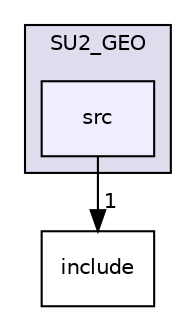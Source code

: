 digraph "SU2_GEO/src" {
  compound=true
  node [ fontsize="10", fontname="Helvetica"];
  edge [ labelfontsize="10", labelfontname="Helvetica"];
  subgraph clusterdir_b90f79fb541ad3e608448ba1c4c7891e {
    graph [ bgcolor="#ddddee", pencolor="black", label="SU2_GEO" fontname="Helvetica", fontsize="10", URL="dir_b90f79fb541ad3e608448ba1c4c7891e.html"]
  dir_7293992a38e527b5680c4beb7c00a38c [shape=box, label="src", style="filled", fillcolor="#eeeeff", pencolor="black", URL="dir_7293992a38e527b5680c4beb7c00a38c.html"];
  }
  dir_4b0a30b6423db7be81bc8643fd2d04e5 [shape=box label="include" URL="dir_4b0a30b6423db7be81bc8643fd2d04e5.html"];
  dir_7293992a38e527b5680c4beb7c00a38c->dir_4b0a30b6423db7be81bc8643fd2d04e5 [headlabel="1", labeldistance=1.5 headhref="dir_000097_000096.html"];
}
